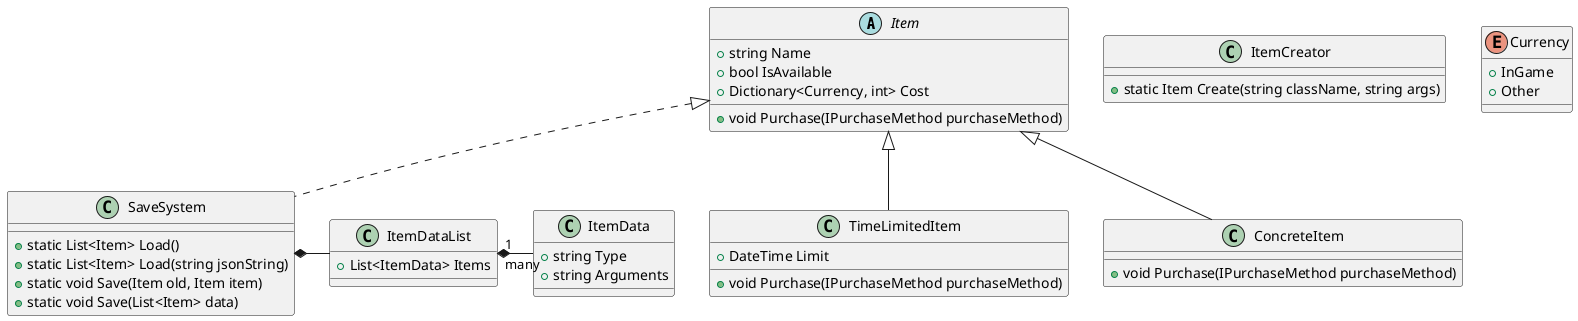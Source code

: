 @startuml class_diagram

abstract class Item {
    +string Name
    +bool IsAvailable
    +Dictionary<Currency, int> Cost
    +void Purchase(IPurchaseMethod purchaseMethod)
}

class TimeLimitedItem {
    +DateTime Limit
    +void Purchase(IPurchaseMethod purchaseMethod)
}

class ConcreteItem {
    +void Purchase(IPurchaseMethod purchaseMethod)
}

class ItemCreator {
    +static Item Create(string className, string args)
}

class ItemData {
    +string Type
    +string Arguments
}

class ItemDataList {
    +List<ItemData> Items
}

enum Currency {
    +InGame
    +Other
}

class SaveSystem {
    +static List<Item> Load()
    +static List<Item> Load(string jsonString)
    +static void Save(Item old, Item item)
    +static void Save(List<Item> data)
}

Item <|-- ConcreteItem
Item <|-- TimeLimitedItem

ItemDataList "1" *- "many" ItemData
SaveSystem *- ItemDataList
Item <|.. SaveSystem
@enduml

